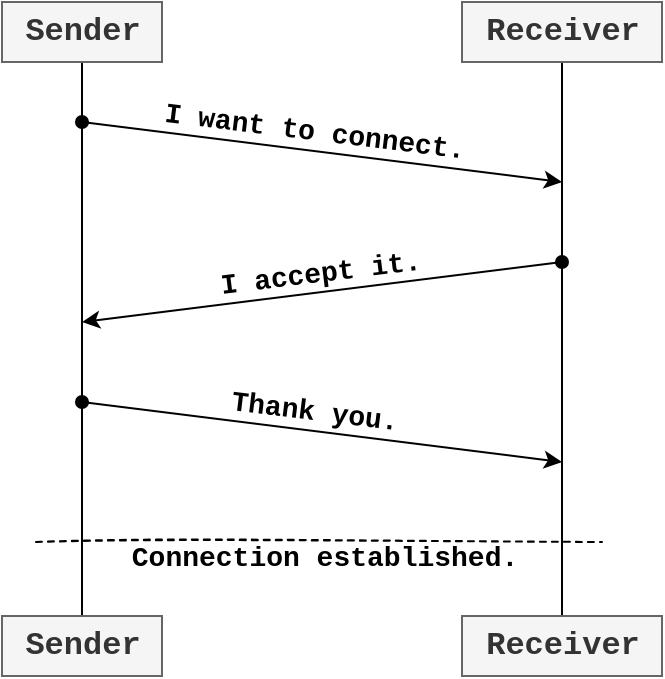 <mxfile version="20.5.3" type="embed"><diagram id="23iRSUPoRavnBvh4doch" name="Page-1"><mxGraphModel dx="531" dy="615" grid="1" gridSize="10" guides="1" tooltips="1" connect="1" arrows="1" fold="1" page="1" pageScale="1" pageWidth="827" pageHeight="1169" math="0" shadow="0"><root><mxCell id="0"/><mxCell id="1" parent="0"/><mxCell id="9" style="edgeStyle=orthogonalEdgeStyle;rounded=0;orthogonalLoop=1;jettySize=auto;html=1;fontFamily=Courier New;fontSize=16;endArrow=none;endFill=0;" edge="1" parent="1" source="5" target="8"><mxGeometry relative="1" as="geometry"><Array as="points"><mxPoint x="160" y="240"/><mxPoint x="160" y="240"/></Array></mxGeometry></mxCell><mxCell id="5" value="Sender" style="text;html=1;align=center;verticalAlign=middle;resizable=0;points=[];autosize=1;strokeColor=#666666;fillColor=#f5f5f5;fontSize=16;fontFamily=Courier New;fontColor=#333333;fontStyle=1" vertex="1" parent="1"><mxGeometry x="120" y="150" width="80" height="30" as="geometry"/></mxCell><mxCell id="11" style="edgeStyle=orthogonalEdgeStyle;rounded=0;orthogonalLoop=1;jettySize=auto;html=1;fontFamily=Courier New;fontSize=16;endArrow=none;endFill=0;" edge="1" parent="1" source="6" target="10"><mxGeometry relative="1" as="geometry"/></mxCell><mxCell id="6" value="Receiver" style="text;html=1;align=center;verticalAlign=middle;resizable=0;points=[];autosize=1;strokeColor=#666666;fillColor=#f5f5f5;fontSize=16;fontFamily=Courier New;fontColor=#333333;fontStyle=1" vertex="1" parent="1"><mxGeometry x="350" y="150" width="100" height="30" as="geometry"/></mxCell><mxCell id="8" value="Sender" style="text;html=1;align=center;verticalAlign=middle;resizable=0;points=[];autosize=1;strokeColor=#666666;fillColor=#f5f5f5;fontSize=16;fontFamily=Courier New;fontColor=#333333;fontStyle=1" vertex="1" parent="1"><mxGeometry x="120" y="457" width="80" height="30" as="geometry"/></mxCell><mxCell id="10" value="Receiver" style="text;html=1;align=center;verticalAlign=middle;resizable=0;points=[];autosize=1;strokeColor=#666666;fillColor=#f5f5f5;fontSize=16;fontFamily=Courier New;fontColor=#333333;fontStyle=1" vertex="1" parent="1"><mxGeometry x="350" y="457" width="100" height="30" as="geometry"/></mxCell><mxCell id="13" value="" style="endArrow=classic;html=1;rounded=0;fontFamily=Courier New;fontSize=16;startArrow=oval;startFill=1;" edge="1" parent="1"><mxGeometry width="50" height="50" relative="1" as="geometry"><mxPoint x="160" y="210" as="sourcePoint"/><mxPoint x="400" y="240" as="targetPoint"/></mxGeometry></mxCell><mxCell id="14" value="I want to connect." style="edgeLabel;align=center;verticalAlign=middle;resizable=0;points=[];fontSize=14;fontFamily=Courier New;html=1;rotation=7;fontStyle=1;labelBackgroundColor=none;" vertex="1" connectable="0" parent="13"><mxGeometry x="-0.077" y="-1" relative="1" as="geometry"><mxPoint x="5" y="-10" as="offset"/></mxGeometry></mxCell><mxCell id="15" value="" style="endArrow=classic;html=1;rounded=0;fontFamily=Courier New;fontSize=16;startArrow=oval;startFill=1;" edge="1" parent="1"><mxGeometry width="50" height="50" relative="1" as="geometry"><mxPoint x="400" y="280" as="sourcePoint"/><mxPoint x="160" y="310" as="targetPoint"/></mxGeometry></mxCell><mxCell id="16" value="I accept it." style="edgeLabel;align=center;verticalAlign=middle;resizable=0;points=[];fontSize=14;fontFamily=Courier New;html=1;rotation=353;fontStyle=1;labelBackgroundColor=none;" vertex="1" connectable="0" parent="15"><mxGeometry x="-0.077" y="-1" relative="1" as="geometry"><mxPoint x="-11" y="-7" as="offset"/></mxGeometry></mxCell><mxCell id="17" value="" style="endArrow=classic;html=1;rounded=0;fontFamily=Courier New;fontSize=16;startArrow=oval;startFill=1;sketch=0;" edge="1" parent="1"><mxGeometry width="50" height="50" relative="1" as="geometry"><mxPoint x="160" y="350" as="sourcePoint"/><mxPoint x="400" y="380" as="targetPoint"/></mxGeometry></mxCell><mxCell id="18" value="Thank you." style="edgeLabel;align=center;verticalAlign=middle;resizable=0;points=[];fontSize=14;fontFamily=Courier New;html=1;rotation=7;fontStyle=1;labelBackgroundColor=none;" vertex="1" connectable="0" parent="17"><mxGeometry x="-0.077" y="-1" relative="1" as="geometry"><mxPoint x="5" y="-10" as="offset"/></mxGeometry></mxCell><mxCell id="20" value="" style="endArrow=none;dashed=1;html=1;rounded=0;fontFamily=Courier New;fontSize=14;strokeWidth=1;sketch=1;shadow=0;" edge="1" parent="1"><mxGeometry width="50" height="50" relative="1" as="geometry"><mxPoint x="137" y="420" as="sourcePoint"/><mxPoint x="420" y="420" as="targetPoint"/></mxGeometry></mxCell><mxCell id="21" value="&lt;b&gt;Connection established.&lt;/b&gt;" style="edgeLabel;html=1;align=center;verticalAlign=middle;resizable=0;points=[];fontSize=14;fontFamily=Courier New;labelBackgroundColor=none;" vertex="1" connectable="0" parent="20"><mxGeometry x="-0.384" y="-1" relative="1" as="geometry"><mxPoint x="57" y="7" as="offset"/></mxGeometry></mxCell></root></mxGraphModel></diagram></mxfile>